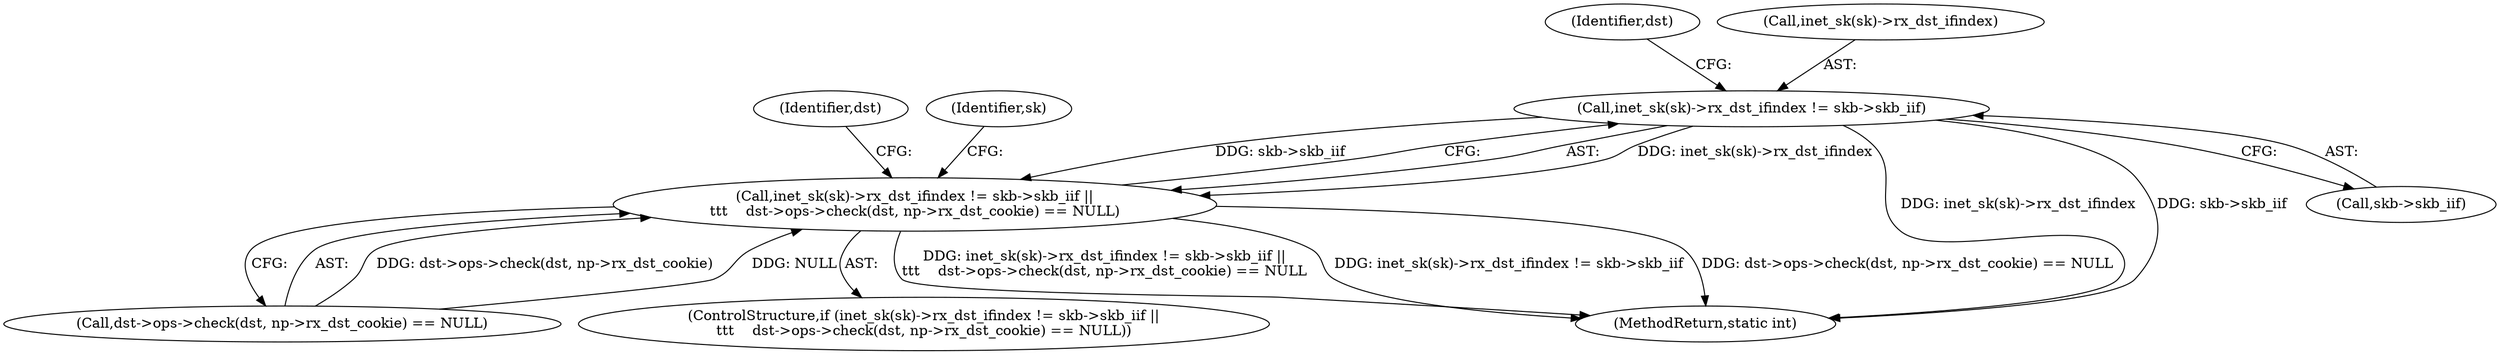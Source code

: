 digraph "0_linux_ac6e780070e30e4c35bd395acfe9191e6268bdd3_0@pointer" {
"1000172" [label="(Call,inet_sk(sk)->rx_dst_ifindex != skb->skb_iif)"];
"1000171" [label="(Call,inet_sk(sk)->rx_dst_ifindex != skb->skb_iif ||\n\t\t\t    dst->ops->check(dst, np->rx_dst_cookie) == NULL)"];
"1000436" [label="(MethodReturn,static int)"];
"1000180" [label="(Call,dst->ops->check(dst, np->rx_dst_cookie) == NULL)"];
"1000189" [label="(Identifier,dst)"];
"1000171" [label="(Call,inet_sk(sk)->rx_dst_ifindex != skb->skb_iif ||\n\t\t\t    dst->ops->check(dst, np->rx_dst_cookie) == NULL)"];
"1000177" [label="(Call,skb->skb_iif)"];
"1000172" [label="(Call,inet_sk(sk)->rx_dst_ifindex != skb->skb_iif)"];
"1000196" [label="(Identifier,sk)"];
"1000182" [label="(Identifier,dst)"];
"1000173" [label="(Call,inet_sk(sk)->rx_dst_ifindex)"];
"1000170" [label="(ControlStructure,if (inet_sk(sk)->rx_dst_ifindex != skb->skb_iif ||\n\t\t\t    dst->ops->check(dst, np->rx_dst_cookie) == NULL))"];
"1000172" -> "1000171"  [label="AST: "];
"1000172" -> "1000177"  [label="CFG: "];
"1000173" -> "1000172"  [label="AST: "];
"1000177" -> "1000172"  [label="AST: "];
"1000182" -> "1000172"  [label="CFG: "];
"1000171" -> "1000172"  [label="CFG: "];
"1000172" -> "1000436"  [label="DDG: inet_sk(sk)->rx_dst_ifindex"];
"1000172" -> "1000436"  [label="DDG: skb->skb_iif"];
"1000172" -> "1000171"  [label="DDG: inet_sk(sk)->rx_dst_ifindex"];
"1000172" -> "1000171"  [label="DDG: skb->skb_iif"];
"1000171" -> "1000170"  [label="AST: "];
"1000171" -> "1000180"  [label="CFG: "];
"1000180" -> "1000171"  [label="AST: "];
"1000189" -> "1000171"  [label="CFG: "];
"1000196" -> "1000171"  [label="CFG: "];
"1000171" -> "1000436"  [label="DDG: inet_sk(sk)->rx_dst_ifindex != skb->skb_iif"];
"1000171" -> "1000436"  [label="DDG: dst->ops->check(dst, np->rx_dst_cookie) == NULL"];
"1000171" -> "1000436"  [label="DDG: inet_sk(sk)->rx_dst_ifindex != skb->skb_iif ||\n\t\t\t    dst->ops->check(dst, np->rx_dst_cookie) == NULL"];
"1000180" -> "1000171"  [label="DDG: dst->ops->check(dst, np->rx_dst_cookie)"];
"1000180" -> "1000171"  [label="DDG: NULL"];
}
